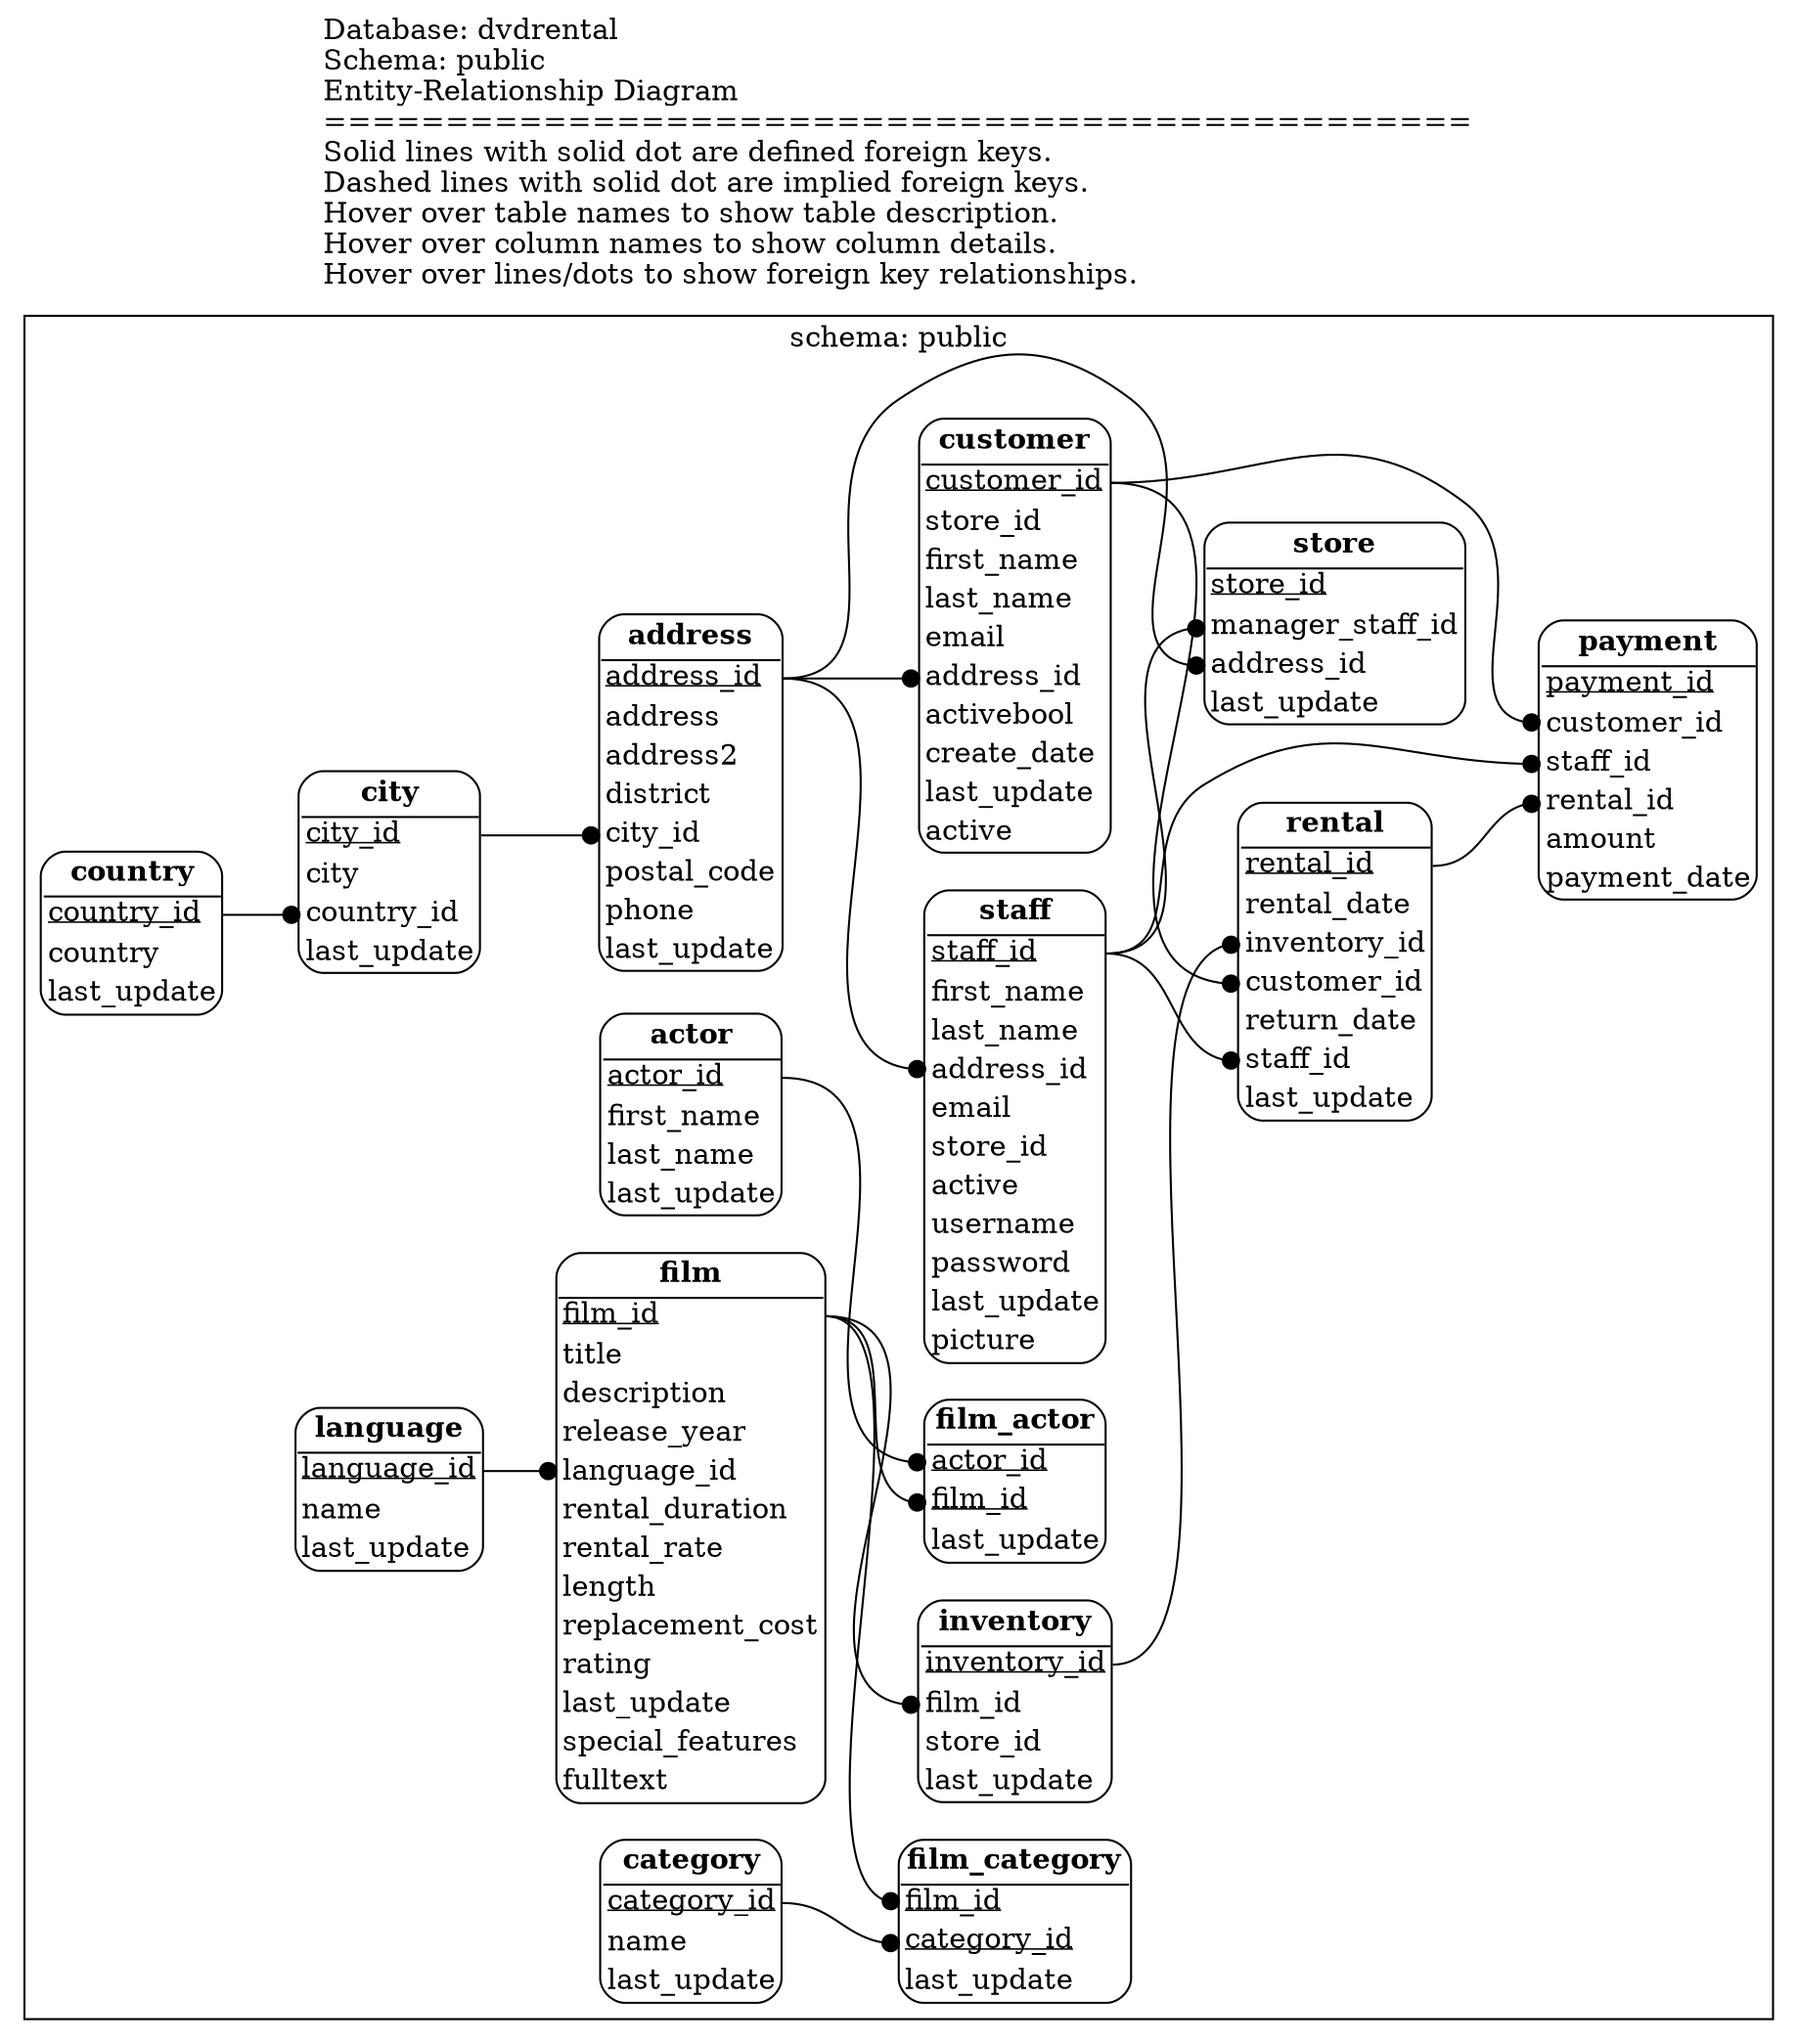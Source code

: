 digraph "ER Diagram" {
	labelloc="top";
	label="Database: dvdrental\lSchema: public\lEntity-Relationship Diagram\l===============================================\lSolid lines with solid dot are defined foreign keys.\lDashed lines with solid dot are implied foreign keys.\lHover over table names to show table description.\lHover over column names to show column details.\lHover over lines/dots to show foreign key relationships.\l";
	graph [ rankdir = "LR" ]
	compound=true
	node [ shape=none, margin=0 ]
	subgraph "cluster.public" {
		label="schema: public";
		labelloc="top";
		shape="Mrecord";
		"public.staff" [ label=<<table style="rounded" border="1" cellborder="1" cellspacing="0">
			<tr><td align="center" sides="b" tooltip="TABLE: staff&#013;&#010;DESCRIPTION: (no description available)" href="."><b>staff</b></td></tr>
			<tr><td port="staff~staff_id" align="left" border="0" tooltip="COLUMN: staff_id&#013;&#010;TYPE: integer NOT NULL PRIMARY KEY&#013;&#010;DEFAULT: nextval(&apos;staff_staff_id_seq&apos;::regclass)&#013;&#010;DESCRIPTION: (no description available)" href="."><u>staff_id</u></td></tr>
			<tr><td port="staff~first_name" align="left" border="0" tooltip="COLUMN: first_name&#013;&#010;TYPE: character varying(45) NOT NULL&#013;&#010;DEFAULT: (no default defined)&#013;&#010;DESCRIPTION: (no description available)" href=".">first_name</td></tr>
			<tr><td port="staff~last_name" align="left" border="0" tooltip="COLUMN: last_name&#013;&#010;TYPE: character varying(45) NOT NULL&#013;&#010;DEFAULT: (no default defined)&#013;&#010;DESCRIPTION: (no description available)" href=".">last_name</td></tr>
			<tr><td port="staff~address_id" align="left" border="0" tooltip="COLUMN: address_id&#013;&#010;TYPE: smallint NOT NULL&#013;&#010;DEFAULT: (no default defined)&#013;&#010;DESCRIPTION: (no description available)" href=".">address_id</td></tr>
			<tr><td port="staff~email" align="left" border="0" tooltip="COLUMN: email&#013;&#010;TYPE: character varying(50) NULL&#013;&#010;DEFAULT: (no default defined)&#013;&#010;DESCRIPTION: (no description available)" href=".">email</td></tr>
			<tr><td port="staff~store_id" align="left" border="0" tooltip="COLUMN: store_id&#013;&#010;TYPE: smallint NOT NULL&#013;&#010;DEFAULT: (no default defined)&#013;&#010;DESCRIPTION: (no description available)" href=".">store_id</td></tr>
			<tr><td port="staff~active" align="left" border="0" tooltip="COLUMN: active&#013;&#010;TYPE: boolean NOT NULL&#013;&#010;DEFAULT: true&#013;&#010;DESCRIPTION: (no description available)" href=".">active</td></tr>
			<tr><td port="staff~username" align="left" border="0" tooltip="COLUMN: username&#013;&#010;TYPE: character varying(16) NOT NULL&#013;&#010;DEFAULT: (no default defined)&#013;&#010;DESCRIPTION: (no description available)" href=".">username</td></tr>
			<tr><td port="staff~password" align="left" border="0" tooltip="COLUMN: password&#013;&#010;TYPE: character varying(40) NULL&#013;&#010;DEFAULT: (no default defined)&#013;&#010;DESCRIPTION: (no description available)" href=".">password</td></tr>
			<tr><td port="staff~last_update" align="left" border="0" tooltip="COLUMN: last_update&#013;&#010;TYPE: timestamp without time zone NOT NULL&#013;&#010;DEFAULT: now()&#013;&#010;DESCRIPTION: (no description available)" href=".">last_update</td></tr>
			<tr><td port="staff~picture" align="left" border="0" tooltip="COLUMN: picture&#013;&#010;TYPE: bytea NULL&#013;&#010;DEFAULT: (no default defined)&#013;&#010;DESCRIPTION: (no description available)" href=".">picture</td></tr></table>>];"public.rental" [ label=<<table style="rounded" border="1" cellborder="1" cellspacing="0">
			<tr><td align="center" sides="b" tooltip="TABLE: rental&#013;&#010;DESCRIPTION: (no description available)" href="."><b>rental</b></td></tr>
			<tr><td port="rental~rental_id" align="left" border="0" tooltip="COLUMN: rental_id&#013;&#010;TYPE: integer NOT NULL PRIMARY KEY&#013;&#010;DEFAULT: nextval(&apos;rental_rental_id_seq&apos;::regclass)&#013;&#010;DESCRIPTION: (no description available)" href="."><u>rental_id</u></td></tr>
			<tr><td port="rental~rental_date" align="left" border="0" tooltip="COLUMN: rental_date&#013;&#010;TYPE: timestamp without time zone NOT NULL&#013;&#010;DEFAULT: (no default defined)&#013;&#010;DESCRIPTION: (no description available)" href=".">rental_date</td></tr>
			<tr><td port="rental~inventory_id" align="left" border="0" tooltip="COLUMN: inventory_id&#013;&#010;TYPE: integer NOT NULL&#013;&#010;DEFAULT: (no default defined)&#013;&#010;DESCRIPTION: (no description available)" href=".">inventory_id</td></tr>
			<tr><td port="rental~customer_id" align="left" border="0" tooltip="COLUMN: customer_id&#013;&#010;TYPE: smallint NOT NULL&#013;&#010;DEFAULT: (no default defined)&#013;&#010;DESCRIPTION: (no description available)" href=".">customer_id</td></tr>
			<tr><td port="rental~return_date" align="left" border="0" tooltip="COLUMN: return_date&#013;&#010;TYPE: timestamp without time zone NULL&#013;&#010;DEFAULT: (no default defined)&#013;&#010;DESCRIPTION: (no description available)" href=".">return_date</td></tr>
			<tr><td port="rental~staff_id" align="left" border="0" tooltip="COLUMN: staff_id&#013;&#010;TYPE: smallint NOT NULL&#013;&#010;DEFAULT: (no default defined)&#013;&#010;DESCRIPTION: (no description available)" href=".">staff_id</td></tr>
			<tr><td port="rental~last_update" align="left" border="0" tooltip="COLUMN: last_update&#013;&#010;TYPE: timestamp without time zone NOT NULL&#013;&#010;DEFAULT: now()&#013;&#010;DESCRIPTION: (no description available)" href=".">last_update</td></tr></table>>];"public.film" [ label=<<table style="rounded" border="1" cellborder="1" cellspacing="0">
			<tr><td align="center" sides="b" tooltip="TABLE: film&#013;&#010;DESCRIPTION: (no description available)" href="."><b>film</b></td></tr>
			<tr><td port="film~film_id" align="left" border="0" tooltip="COLUMN: film_id&#013;&#010;TYPE: integer NOT NULL PRIMARY KEY&#013;&#010;DEFAULT: nextval(&apos;film_film_id_seq&apos;::regclass)&#013;&#010;DESCRIPTION: (no description available)" href="."><u>film_id</u></td></tr>
			<tr><td port="film~title" align="left" border="0" tooltip="COLUMN: title&#013;&#010;TYPE: character varying(255) NOT NULL&#013;&#010;DEFAULT: (no default defined)&#013;&#010;DESCRIPTION: (no description available)" href=".">title</td></tr>
			<tr><td port="film~description" align="left" border="0" tooltip="COLUMN: description&#013;&#010;TYPE: text NULL&#013;&#010;DEFAULT: (no default defined)&#013;&#010;DESCRIPTION: (no description available)" href=".">description</td></tr>
			<tr><td port="film~release_year" align="left" border="0" tooltip="COLUMN: release_year&#013;&#010;TYPE: year NULL&#013;&#010;DEFAULT: (no default defined)&#013;&#010;DESCRIPTION: (no description available)" href=".">release_year</td></tr>
			<tr><td port="film~language_id" align="left" border="0" tooltip="COLUMN: language_id&#013;&#010;TYPE: smallint NOT NULL&#013;&#010;DEFAULT: (no default defined)&#013;&#010;DESCRIPTION: (no description available)" href=".">language_id</td></tr>
			<tr><td port="film~rental_duration" align="left" border="0" tooltip="COLUMN: rental_duration&#013;&#010;TYPE: smallint NOT NULL&#013;&#010;DEFAULT: 3&#013;&#010;DESCRIPTION: (no description available)" href=".">rental_duration</td></tr>
			<tr><td port="film~rental_rate" align="left" border="0" tooltip="COLUMN: rental_rate&#013;&#010;TYPE: numeric(4,2) NOT NULL&#013;&#010;DEFAULT: 4.99&#013;&#010;DESCRIPTION: (no description available)" href=".">rental_rate</td></tr>
			<tr><td port="film~length" align="left" border="0" tooltip="COLUMN: length&#013;&#010;TYPE: smallint NULL&#013;&#010;DEFAULT: (no default defined)&#013;&#010;DESCRIPTION: (no description available)" href=".">length</td></tr>
			<tr><td port="film~replacement_cost" align="left" border="0" tooltip="COLUMN: replacement_cost&#013;&#010;TYPE: numeric(5,2) NOT NULL&#013;&#010;DEFAULT: 19.99&#013;&#010;DESCRIPTION: (no description available)" href=".">replacement_cost</td></tr>
			<tr><td port="film~rating" align="left" border="0" tooltip="COLUMN: rating&#013;&#010;TYPE: mpaa_rating NULL&#013;&#010;DEFAULT: &apos;G&apos;::mpaa_rating&#013;&#010;DESCRIPTION: (no description available)" href=".">rating</td></tr>
			<tr><td port="film~last_update" align="left" border="0" tooltip="COLUMN: last_update&#013;&#010;TYPE: timestamp without time zone NOT NULL&#013;&#010;DEFAULT: now()&#013;&#010;DESCRIPTION: (no description available)" href=".">last_update</td></tr>
			<tr><td port="film~special_features" align="left" border="0" tooltip="COLUMN: special_features&#013;&#010;TYPE: text[] NULL&#013;&#010;DEFAULT: (no default defined)&#013;&#010;DESCRIPTION: (no description available)" href=".">special_features</td></tr>
			<tr><td port="film~fulltext" align="left" border="0" tooltip="COLUMN: fulltext&#013;&#010;TYPE: tsvector NOT NULL&#013;&#010;DEFAULT: (no default defined)&#013;&#010;DESCRIPTION: (no description available)" href=".">fulltext</td></tr></table>>];"public.address" [ label=<<table style="rounded" border="1" cellborder="1" cellspacing="0">
			<tr><td align="center" sides="b" tooltip="TABLE: address&#013;&#010;DESCRIPTION: (no description available)" href="."><b>address</b></td></tr>
			<tr><td port="address~address_id" align="left" border="0" tooltip="COLUMN: address_id&#013;&#010;TYPE: integer NOT NULL PRIMARY KEY&#013;&#010;DEFAULT: nextval(&apos;address_address_id_seq&apos;::regclass)&#013;&#010;DESCRIPTION: (no description available)" href="."><u>address_id</u></td></tr>
			<tr><td port="address~address" align="left" border="0" tooltip="COLUMN: address&#013;&#010;TYPE: character varying(50) NOT NULL&#013;&#010;DEFAULT: (no default defined)&#013;&#010;DESCRIPTION: (no description available)" href=".">address</td></tr>
			<tr><td port="address~address2" align="left" border="0" tooltip="COLUMN: address2&#013;&#010;TYPE: character varying(50) NULL&#013;&#010;DEFAULT: (no default defined)&#013;&#010;DESCRIPTION: (no description available)" href=".">address2</td></tr>
			<tr><td port="address~district" align="left" border="0" tooltip="COLUMN: district&#013;&#010;TYPE: character varying(20) NOT NULL&#013;&#010;DEFAULT: (no default defined)&#013;&#010;DESCRIPTION: (no description available)" href=".">district</td></tr>
			<tr><td port="address~city_id" align="left" border="0" tooltip="COLUMN: city_id&#013;&#010;TYPE: smallint NOT NULL&#013;&#010;DEFAULT: (no default defined)&#013;&#010;DESCRIPTION: (no description available)" href=".">city_id</td></tr>
			<tr><td port="address~postal_code" align="left" border="0" tooltip="COLUMN: postal_code&#013;&#010;TYPE: character varying(10) NULL&#013;&#010;DEFAULT: (no default defined)&#013;&#010;DESCRIPTION: (no description available)" href=".">postal_code</td></tr>
			<tr><td port="address~phone" align="left" border="0" tooltip="COLUMN: phone&#013;&#010;TYPE: character varying(20) NOT NULL&#013;&#010;DEFAULT: (no default defined)&#013;&#010;DESCRIPTION: (no description available)" href=".">phone</td></tr>
			<tr><td port="address~last_update" align="left" border="0" tooltip="COLUMN: last_update&#013;&#010;TYPE: timestamp without time zone NOT NULL&#013;&#010;DEFAULT: now()&#013;&#010;DESCRIPTION: (no description available)" href=".">last_update</td></tr></table>>];"public.customer" [ label=<<table style="rounded" border="1" cellborder="1" cellspacing="0">
			<tr><td align="center" sides="b" tooltip="TABLE: customer&#013;&#010;DESCRIPTION: (no description available)" href="."><b>customer</b></td></tr>
			<tr><td port="customer~customer_id" align="left" border="0" tooltip="COLUMN: customer_id&#013;&#010;TYPE: integer NOT NULL PRIMARY KEY&#013;&#010;DEFAULT: nextval(&apos;customer_customer_id_seq&apos;::regclass)&#013;&#010;DESCRIPTION: (no description available)" href="."><u>customer_id</u></td></tr>
			<tr><td port="customer~store_id" align="left" border="0" tooltip="COLUMN: store_id&#013;&#010;TYPE: smallint NOT NULL&#013;&#010;DEFAULT: (no default defined)&#013;&#010;DESCRIPTION: (no description available)" href=".">store_id</td></tr>
			<tr><td port="customer~first_name" align="left" border="0" tooltip="COLUMN: first_name&#013;&#010;TYPE: character varying(45) NOT NULL&#013;&#010;DEFAULT: (no default defined)&#013;&#010;DESCRIPTION: (no description available)" href=".">first_name</td></tr>
			<tr><td port="customer~last_name" align="left" border="0" tooltip="COLUMN: last_name&#013;&#010;TYPE: character varying(45) NOT NULL&#013;&#010;DEFAULT: (no default defined)&#013;&#010;DESCRIPTION: (no description available)" href=".">last_name</td></tr>
			<tr><td port="customer~email" align="left" border="0" tooltip="COLUMN: email&#013;&#010;TYPE: character varying(50) NULL&#013;&#010;DEFAULT: (no default defined)&#013;&#010;DESCRIPTION: (no description available)" href=".">email</td></tr>
			<tr><td port="customer~address_id" align="left" border="0" tooltip="COLUMN: address_id&#013;&#010;TYPE: smallint NOT NULL&#013;&#010;DEFAULT: (no default defined)&#013;&#010;DESCRIPTION: (no description available)" href=".">address_id</td></tr>
			<tr><td port="customer~activebool" align="left" border="0" tooltip="COLUMN: activebool&#013;&#010;TYPE: boolean NOT NULL&#013;&#010;DEFAULT: true&#013;&#010;DESCRIPTION: (no description available)" href=".">activebool</td></tr>
			<tr><td port="customer~create_date" align="left" border="0" tooltip="COLUMN: create_date&#013;&#010;TYPE: date NOT NULL&#013;&#010;DEFAULT: (&apos;now&apos;::text)::date&#013;&#010;DESCRIPTION: (no description available)" href=".">create_date</td></tr>
			<tr><td port="customer~last_update" align="left" border="0" tooltip="COLUMN: last_update&#013;&#010;TYPE: timestamp without time zone NULL&#013;&#010;DEFAULT: now()&#013;&#010;DESCRIPTION: (no description available)" href=".">last_update</td></tr>
			<tr><td port="customer~active" align="left" border="0" tooltip="COLUMN: active&#013;&#010;TYPE: integer NULL&#013;&#010;DEFAULT: (no default defined)&#013;&#010;DESCRIPTION: (no description available)" href=".">active</td></tr></table>>];"public.payment" [ label=<<table style="rounded" border="1" cellborder="1" cellspacing="0">
			<tr><td align="center" sides="b" tooltip="TABLE: payment&#013;&#010;DESCRIPTION: (no description available)" href="."><b>payment</b></td></tr>
			<tr><td port="payment~payment_id" align="left" border="0" tooltip="COLUMN: payment_id&#013;&#010;TYPE: integer NOT NULL PRIMARY KEY&#013;&#010;DEFAULT: nextval(&apos;payment_payment_id_seq&apos;::regclass)&#013;&#010;DESCRIPTION: (no description available)" href="."><u>payment_id</u></td></tr>
			<tr><td port="payment~customer_id" align="left" border="0" tooltip="COLUMN: customer_id&#013;&#010;TYPE: smallint NOT NULL&#013;&#010;DEFAULT: (no default defined)&#013;&#010;DESCRIPTION: (no description available)" href=".">customer_id</td></tr>
			<tr><td port="payment~staff_id" align="left" border="0" tooltip="COLUMN: staff_id&#013;&#010;TYPE: smallint NOT NULL&#013;&#010;DEFAULT: (no default defined)&#013;&#010;DESCRIPTION: (no description available)" href=".">staff_id</td></tr>
			<tr><td port="payment~rental_id" align="left" border="0" tooltip="COLUMN: rental_id&#013;&#010;TYPE: integer NOT NULL&#013;&#010;DEFAULT: (no default defined)&#013;&#010;DESCRIPTION: (no description available)" href=".">rental_id</td></tr>
			<tr><td port="payment~amount" align="left" border="0" tooltip="COLUMN: amount&#013;&#010;TYPE: numeric(5,2) NOT NULL&#013;&#010;DEFAULT: (no default defined)&#013;&#010;DESCRIPTION: (no description available)" href=".">amount</td></tr>
			<tr><td port="payment~payment_date" align="left" border="0" tooltip="COLUMN: payment_date&#013;&#010;TYPE: timestamp without time zone NOT NULL&#013;&#010;DEFAULT: (no default defined)&#013;&#010;DESCRIPTION: (no description available)" href=".">payment_date</td></tr></table>>];"public.film_actor" [ label=<<table style="rounded" border="1" cellborder="1" cellspacing="0">
			<tr><td align="center" sides="b" tooltip="TABLE: film_actor&#013;&#010;DESCRIPTION: (no description available)" href="."><b>film_actor</b></td></tr>
			<tr><td port="film_actor~actor_id" align="left" border="0" tooltip="COLUMN: actor_id&#013;&#010;TYPE: smallint NOT NULL PRIMARY KEY&#013;&#010;DEFAULT: (no default defined)&#013;&#010;DESCRIPTION: (no description available)" href="."><u>actor_id</u></td></tr>
			<tr><td port="film_actor~film_id" align="left" border="0" tooltip="COLUMN: film_id&#013;&#010;TYPE: smallint NOT NULL PRIMARY KEY&#013;&#010;DEFAULT: (no default defined)&#013;&#010;DESCRIPTION: (no description available)" href="."><u>film_id</u></td></tr>
			<tr><td port="film_actor~last_update" align="left" border="0" tooltip="COLUMN: last_update&#013;&#010;TYPE: timestamp without time zone NOT NULL&#013;&#010;DEFAULT: now()&#013;&#010;DESCRIPTION: (no description available)" href=".">last_update</td></tr></table>>];"public.city" [ label=<<table style="rounded" border="1" cellborder="1" cellspacing="0">
			<tr><td align="center" sides="b" tooltip="TABLE: city&#013;&#010;DESCRIPTION: (no description available)" href="."><b>city</b></td></tr>
			<tr><td port="city~city_id" align="left" border="0" tooltip="COLUMN: city_id&#013;&#010;TYPE: integer NOT NULL PRIMARY KEY&#013;&#010;DEFAULT: nextval(&apos;city_city_id_seq&apos;::regclass)&#013;&#010;DESCRIPTION: (no description available)" href="."><u>city_id</u></td></tr>
			<tr><td port="city~city" align="left" border="0" tooltip="COLUMN: city&#013;&#010;TYPE: character varying(50) NOT NULL&#013;&#010;DEFAULT: (no default defined)&#013;&#010;DESCRIPTION: (no description available)" href=".">city</td></tr>
			<tr><td port="city~country_id" align="left" border="0" tooltip="COLUMN: country_id&#013;&#010;TYPE: smallint NOT NULL&#013;&#010;DEFAULT: (no default defined)&#013;&#010;DESCRIPTION: (no description available)" href=".">country_id</td></tr>
			<tr><td port="city~last_update" align="left" border="0" tooltip="COLUMN: last_update&#013;&#010;TYPE: timestamp without time zone NOT NULL&#013;&#010;DEFAULT: now()&#013;&#010;DESCRIPTION: (no description available)" href=".">last_update</td></tr></table>>];"public.film_category" [ label=<<table style="rounded" border="1" cellborder="1" cellspacing="0">
			<tr><td align="center" sides="b" tooltip="TABLE: film_category&#013;&#010;DESCRIPTION: (no description available)" href="."><b>film_category</b></td></tr>
			<tr><td port="film_category~film_id" align="left" border="0" tooltip="COLUMN: film_id&#013;&#010;TYPE: smallint NOT NULL PRIMARY KEY&#013;&#010;DEFAULT: (no default defined)&#013;&#010;DESCRIPTION: (no description available)" href="."><u>film_id</u></td></tr>
			<tr><td port="film_category~category_id" align="left" border="0" tooltip="COLUMN: category_id&#013;&#010;TYPE: smallint NOT NULL PRIMARY KEY&#013;&#010;DEFAULT: (no default defined)&#013;&#010;DESCRIPTION: (no description available)" href="."><u>category_id</u></td></tr>
			<tr><td port="film_category~last_update" align="left" border="0" tooltip="COLUMN: last_update&#013;&#010;TYPE: timestamp without time zone NOT NULL&#013;&#010;DEFAULT: now()&#013;&#010;DESCRIPTION: (no description available)" href=".">last_update</td></tr></table>>];"public.inventory" [ label=<<table style="rounded" border="1" cellborder="1" cellspacing="0">
			<tr><td align="center" sides="b" tooltip="TABLE: inventory&#013;&#010;DESCRIPTION: (no description available)" href="."><b>inventory</b></td></tr>
			<tr><td port="inventory~inventory_id" align="left" border="0" tooltip="COLUMN: inventory_id&#013;&#010;TYPE: integer NOT NULL PRIMARY KEY&#013;&#010;DEFAULT: nextval(&apos;inventory_inventory_id_seq&apos;::regclass)&#013;&#010;DESCRIPTION: (no description available)" href="."><u>inventory_id</u></td></tr>
			<tr><td port="inventory~film_id" align="left" border="0" tooltip="COLUMN: film_id&#013;&#010;TYPE: smallint NOT NULL&#013;&#010;DEFAULT: (no default defined)&#013;&#010;DESCRIPTION: (no description available)" href=".">film_id</td></tr>
			<tr><td port="inventory~store_id" align="left" border="0" tooltip="COLUMN: store_id&#013;&#010;TYPE: smallint NOT NULL&#013;&#010;DEFAULT: (no default defined)&#013;&#010;DESCRIPTION: (no description available)" href=".">store_id</td></tr>
			<tr><td port="inventory~last_update" align="left" border="0" tooltip="COLUMN: last_update&#013;&#010;TYPE: timestamp without time zone NOT NULL&#013;&#010;DEFAULT: now()&#013;&#010;DESCRIPTION: (no description available)" href=".">last_update</td></tr></table>>];"public.store" [ label=<<table style="rounded" border="1" cellborder="1" cellspacing="0">
			<tr><td align="center" sides="b" tooltip="TABLE: store&#013;&#010;DESCRIPTION: (no description available)" href="."><b>store</b></td></tr>
			<tr><td port="store~store_id" align="left" border="0" tooltip="COLUMN: store_id&#013;&#010;TYPE: integer NOT NULL PRIMARY KEY&#013;&#010;DEFAULT: nextval(&apos;store_store_id_seq&apos;::regclass)&#013;&#010;DESCRIPTION: (no description available)" href="."><u>store_id</u></td></tr>
			<tr><td port="store~manager_staff_id" align="left" border="0" tooltip="COLUMN: manager_staff_id&#013;&#010;TYPE: smallint NOT NULL&#013;&#010;DEFAULT: (no default defined)&#013;&#010;DESCRIPTION: (no description available)" href=".">manager_staff_id</td></tr>
			<tr><td port="store~address_id" align="left" border="0" tooltip="COLUMN: address_id&#013;&#010;TYPE: smallint NOT NULL&#013;&#010;DEFAULT: (no default defined)&#013;&#010;DESCRIPTION: (no description available)" href=".">address_id</td></tr>
			<tr><td port="store~last_update" align="left" border="0" tooltip="COLUMN: last_update&#013;&#010;TYPE: timestamp without time zone NOT NULL&#013;&#010;DEFAULT: now()&#013;&#010;DESCRIPTION: (no description available)" href=".">last_update</td></tr></table>>];"public.country" [ label=<<table style="rounded" border="1" cellborder="1" cellspacing="0">
			<tr><td align="center" sides="b" tooltip="TABLE: country&#013;&#010;DESCRIPTION: (no description available)" href="."><b>country</b></td></tr>
			<tr><td port="country~country_id" align="left" border="0" tooltip="COLUMN: country_id&#013;&#010;TYPE: integer NOT NULL PRIMARY KEY&#013;&#010;DEFAULT: nextval(&apos;country_country_id_seq&apos;::regclass)&#013;&#010;DESCRIPTION: (no description available)" href="."><u>country_id</u></td></tr>
			<tr><td port="country~country" align="left" border="0" tooltip="COLUMN: country&#013;&#010;TYPE: character varying(50) NOT NULL&#013;&#010;DEFAULT: (no default defined)&#013;&#010;DESCRIPTION: (no description available)" href=".">country</td></tr>
			<tr><td port="country~last_update" align="left" border="0" tooltip="COLUMN: last_update&#013;&#010;TYPE: timestamp without time zone NOT NULL&#013;&#010;DEFAULT: now()&#013;&#010;DESCRIPTION: (no description available)" href=".">last_update</td></tr></table>>];"public.actor" [ label=<<table style="rounded" border="1" cellborder="1" cellspacing="0">
			<tr><td align="center" sides="b" tooltip="TABLE: actor&#013;&#010;DESCRIPTION: (no description available)" href="."><b>actor</b></td></tr>
			<tr><td port="actor~actor_id" align="left" border="0" tooltip="COLUMN: actor_id&#013;&#010;TYPE: integer NOT NULL PRIMARY KEY&#013;&#010;DEFAULT: nextval(&apos;actor_actor_id_seq&apos;::regclass)&#013;&#010;DESCRIPTION: (no description available)" href="."><u>actor_id</u></td></tr>
			<tr><td port="actor~first_name" align="left" border="0" tooltip="COLUMN: first_name&#013;&#010;TYPE: character varying(45) NOT NULL&#013;&#010;DEFAULT: (no default defined)&#013;&#010;DESCRIPTION: Something &quot;with&quot; a lot of &quot;quotes&quot; in it" href=".">first_name</td></tr>
			<tr><td port="actor~last_name" align="left" border="0" tooltip="COLUMN: last_name&#013;&#010;TYPE: character varying(45) NOT NULL&#013;&#010;DEFAULT: (no default defined)&#013;&#010;DESCRIPTION: (no description available)" href=".">last_name</td></tr>
			<tr><td port="actor~last_update" align="left" border="0" tooltip="COLUMN: last_update&#013;&#010;TYPE: timestamp without time zone NOT NULL&#013;&#010;DEFAULT: now()&#013;&#010;DESCRIPTION: (no description available)" href=".">last_update</td></tr></table>>];"public.category" [ label=<<table style="rounded" border="1" cellborder="1" cellspacing="0">
			<tr><td align="center" sides="b" tooltip="TABLE: category&#013;&#010;DESCRIPTION: (no description available)" href="."><b>category</b></td></tr>
			<tr><td port="category~category_id" align="left" border="0" tooltip="COLUMN: category_id&#013;&#010;TYPE: integer NOT NULL PRIMARY KEY&#013;&#010;DEFAULT: nextval(&apos;category_category_id_seq&apos;::regclass)&#013;&#010;DESCRIPTION: (no description available)" href="."><u>category_id</u></td></tr>
			<tr><td port="category~name" align="left" border="0" tooltip="COLUMN: name&#013;&#010;TYPE: character varying(25) NOT NULL&#013;&#010;DEFAULT: (no default defined)&#013;&#010;DESCRIPTION: (no description available)" href=".">name</td></tr>
			<tr><td port="category~last_update" align="left" border="0" tooltip="COLUMN: last_update&#013;&#010;TYPE: timestamp without time zone NOT NULL&#013;&#010;DEFAULT: now()&#013;&#010;DESCRIPTION: (no description available)" href=".">last_update</td></tr></table>>];"public.language" [ label=<<table style="rounded" border="1" cellborder="1" cellspacing="0">
			<tr><td align="center" sides="b" tooltip="TABLE: language&#013;&#010;DESCRIPTION: (no description available)" href="."><b>language</b></td></tr>
			<tr><td port="language~language_id" align="left" border="0" tooltip="COLUMN: language_id&#013;&#010;TYPE: integer NOT NULL PRIMARY KEY&#013;&#010;DEFAULT: nextval(&apos;language_language_id_seq&apos;::regclass)&#013;&#010;DESCRIPTION: (no description available)" href="."><u>language_id</u></td></tr>
			<tr><td port="language~name" align="left" border="0" tooltip="COLUMN: name&#013;&#010;TYPE: character(20) NOT NULL&#013;&#010;DEFAULT: (no default defined)&#013;&#010;DESCRIPTION: (no description available)" href=".">name</td></tr>
			<tr><td port="language~last_update" align="left" border="0" tooltip="COLUMN: last_update&#013;&#010;TYPE: timestamp without time zone NOT NULL&#013;&#010;DEFAULT: now()&#013;&#010;DESCRIPTION: (no description available)" href=".">last_update</td></tr></table>>];
	}
	edge[arrowhead=dot, arrowtail=none, dir=both]
	"public.customer":"customer~customer_id"->"public.rental":"rental~customer_id" [labeltooltip = "rental(customer_id) &#10230; customer&#013;&#010;FOREIGN KEY NAME: rental_customer_id_fkey&#013;&#010;DESCRIPTION: (no description available)", edgetooltip="rental(customer_id) &#10230; customer&#013;&#010;FOREIGN KEY NAME: rental_customer_id_fkey&#013;&#010;DESCRIPTION: (no description available)"];
	"public.customer":"customer~customer_id"->"public.payment":"payment~customer_id" [labeltooltip = "payment(customer_id) &#10230; customer&#013;&#010;FOREIGN KEY NAME: payment_customer_id_fkey&#013;&#010;DESCRIPTION: (no description available)", edgetooltip="payment(customer_id) &#10230; customer&#013;&#010;FOREIGN KEY NAME: payment_customer_id_fkey&#013;&#010;DESCRIPTION: (no description available)"];
	"public.actor":"actor~actor_id"->"public.film_actor":"film_actor~actor_id" [labeltooltip = "film_actor(actor_id) &#10230; actor&#013;&#010;FOREIGN KEY NAME: film_actor_actor_id_fkey&#013;&#010;DESCRIPTION: (no description available)", edgetooltip="film_actor(actor_id) &#10230; actor&#013;&#010;FOREIGN KEY NAME: film_actor_actor_id_fkey&#013;&#010;DESCRIPTION: (no description available)"];
	"public.category":"category~category_id"->"public.film_category":"film_category~category_id" [labeltooltip = "film_category(category_id) &#10230; category&#013;&#010;FOREIGN KEY NAME: film_category_category_id_fkey&#013;&#010;DESCRIPTION: (no description available)", edgetooltip="film_category(category_id) &#10230; category&#013;&#010;FOREIGN KEY NAME: film_category_category_id_fkey&#013;&#010;DESCRIPTION: (no description available)"];
	"public.film":"film~film_id"->"public.film_actor":"film_actor~film_id" [labeltooltip = "film_actor(film_id) &#10230; film&#013;&#010;FOREIGN KEY NAME: film_actor_film_id_fkey&#013;&#010;DESCRIPTION: (no description available)", edgetooltip="film_actor(film_id) &#10230; film&#013;&#010;FOREIGN KEY NAME: film_actor_film_id_fkey&#013;&#010;DESCRIPTION: (no description available)"];
	"public.film":"film~film_id"->"public.film_category":"film_category~film_id" [labeltooltip = "film_category(film_id) &#10230; film&#013;&#010;FOREIGN KEY NAME: film_category_film_id_fkey&#013;&#010;DESCRIPTION: (no description available)", edgetooltip="film_category(film_id) &#10230; film&#013;&#010;FOREIGN KEY NAME: film_category_film_id_fkey&#013;&#010;DESCRIPTION: (no description available)"];
	"public.film":"film~film_id"->"public.inventory":"inventory~film_id" [labeltooltip = "inventory(film_id) &#10230; film&#013;&#010;FOREIGN KEY NAME: inventory_film_id_fkey&#013;&#010;DESCRIPTION: (no description available)", edgetooltip="inventory(film_id) &#10230; film&#013;&#010;FOREIGN KEY NAME: inventory_film_id_fkey&#013;&#010;DESCRIPTION: (no description available)"];
	"public.address":"address~address_id"->"public.customer":"customer~address_id" [labeltooltip = "customer(address_id) &#10230; address&#013;&#010;FOREIGN KEY NAME: customer_address_id_fkey&#013;&#010;DESCRIPTION: (no description available)", edgetooltip="customer(address_id) &#10230; address&#013;&#010;FOREIGN KEY NAME: customer_address_id_fkey&#013;&#010;DESCRIPTION: (no description available)"];
	"public.address":"address~address_id"->"public.staff":"staff~address_id" [labeltooltip = "staff(address_id) &#10230; address&#013;&#010;FOREIGN KEY NAME: staff_address_id_fkey&#013;&#010;DESCRIPTION: (no description available)", edgetooltip="staff(address_id) &#10230; address&#013;&#010;FOREIGN KEY NAME: staff_address_id_fkey&#013;&#010;DESCRIPTION: (no description available)"];
	"public.address":"address~address_id"->"public.store":"store~address_id" [labeltooltip = "store(address_id) &#10230; address&#013;&#010;FOREIGN KEY NAME: store_address_id_fkey&#013;&#010;DESCRIPTION: (no description available)", edgetooltip="store(address_id) &#10230; address&#013;&#010;FOREIGN KEY NAME: store_address_id_fkey&#013;&#010;DESCRIPTION: (no description available)"];
	"public.city":"city~city_id"->"public.address":"address~city_id" [labeltooltip = "address(city_id) &#10230; city&#013;&#010;FOREIGN KEY NAME: fk_address_city&#013;&#010;DESCRIPTION: (no description available)", edgetooltip="address(city_id) &#10230; city&#013;&#010;FOREIGN KEY NAME: fk_address_city&#013;&#010;DESCRIPTION: (no description available)"];
	"public.country":"country~country_id"->"public.city":"city~country_id" [labeltooltip = "city(country_id) &#10230; country&#013;&#010;FOREIGN KEY NAME: fk_city&#013;&#010;DESCRIPTION: (no description available)", edgetooltip="city(country_id) &#10230; country&#013;&#010;FOREIGN KEY NAME: fk_city&#013;&#010;DESCRIPTION: (no description available)"];
	"public.inventory":"inventory~inventory_id"->"public.rental":"rental~inventory_id" [labeltooltip = "rental(inventory_id) &#10230; inventory&#013;&#010;FOREIGN KEY NAME: rental_inventory_id_fkey&#013;&#010;DESCRIPTION: (no description available)", edgetooltip="rental(inventory_id) &#10230; inventory&#013;&#010;FOREIGN KEY NAME: rental_inventory_id_fkey&#013;&#010;DESCRIPTION: (no description available)"];
	"public.language":"language~language_id"->"public.film":"film~language_id" [labeltooltip = "film(language_id) &#10230; language&#013;&#010;FOREIGN KEY NAME: film_language_id_fkey&#013;&#010;DESCRIPTION: (no description available)", edgetooltip="film(language_id) &#10230; language&#013;&#010;FOREIGN KEY NAME: film_language_id_fkey&#013;&#010;DESCRIPTION: (no description available)"];
	"public.rental":"rental~rental_id"->"public.payment":"payment~rental_id" [labeltooltip = "payment(rental_id) &#10230; rental&#013;&#010;FOREIGN KEY NAME: payment_rental_id_fkey&#013;&#010;DESCRIPTION: (no description available)", edgetooltip="payment(rental_id) &#10230; rental&#013;&#010;FOREIGN KEY NAME: payment_rental_id_fkey&#013;&#010;DESCRIPTION: (no description available)"];
	"public.staff":"staff~staff_id"->"public.rental":"rental~staff_id" [labeltooltip = "rental(staff_id) &#10230; staff&#013;&#010;FOREIGN KEY NAME: rental_staff_id_key&#013;&#010;DESCRIPTION: (no description available)", edgetooltip="rental(staff_id) &#10230; staff&#013;&#010;FOREIGN KEY NAME: rental_staff_id_key&#013;&#010;DESCRIPTION: (no description available)"];
	"public.staff":"staff~staff_id"->"public.store":"store~manager_staff_id" [labeltooltip = "store(manager_staff_id) &#10230; staff&#013;&#010;FOREIGN KEY NAME: store_manager_staff_id_fkey&#013;&#010;DESCRIPTION: (no description available)", edgetooltip="store(manager_staff_id) &#10230; staff&#013;&#010;FOREIGN KEY NAME: store_manager_staff_id_fkey&#013;&#010;DESCRIPTION: (no description available)"];
	"public.staff":"staff~staff_id"->"public.payment":"payment~staff_id" [labeltooltip = "payment(staff_id) &#10230; staff&#013;&#010;FOREIGN KEY NAME: payment_staff_id_fkey&#013;&#010;DESCRIPTION: (no description available)", edgetooltip="payment(staff_id) &#10230; staff&#013;&#010;FOREIGN KEY NAME: payment_staff_id_fkey&#013;&#010;DESCRIPTION: (no description available)"];
	edge[arrowhead=dot, arrowtail=none, dir=both, style=dashed]
}
